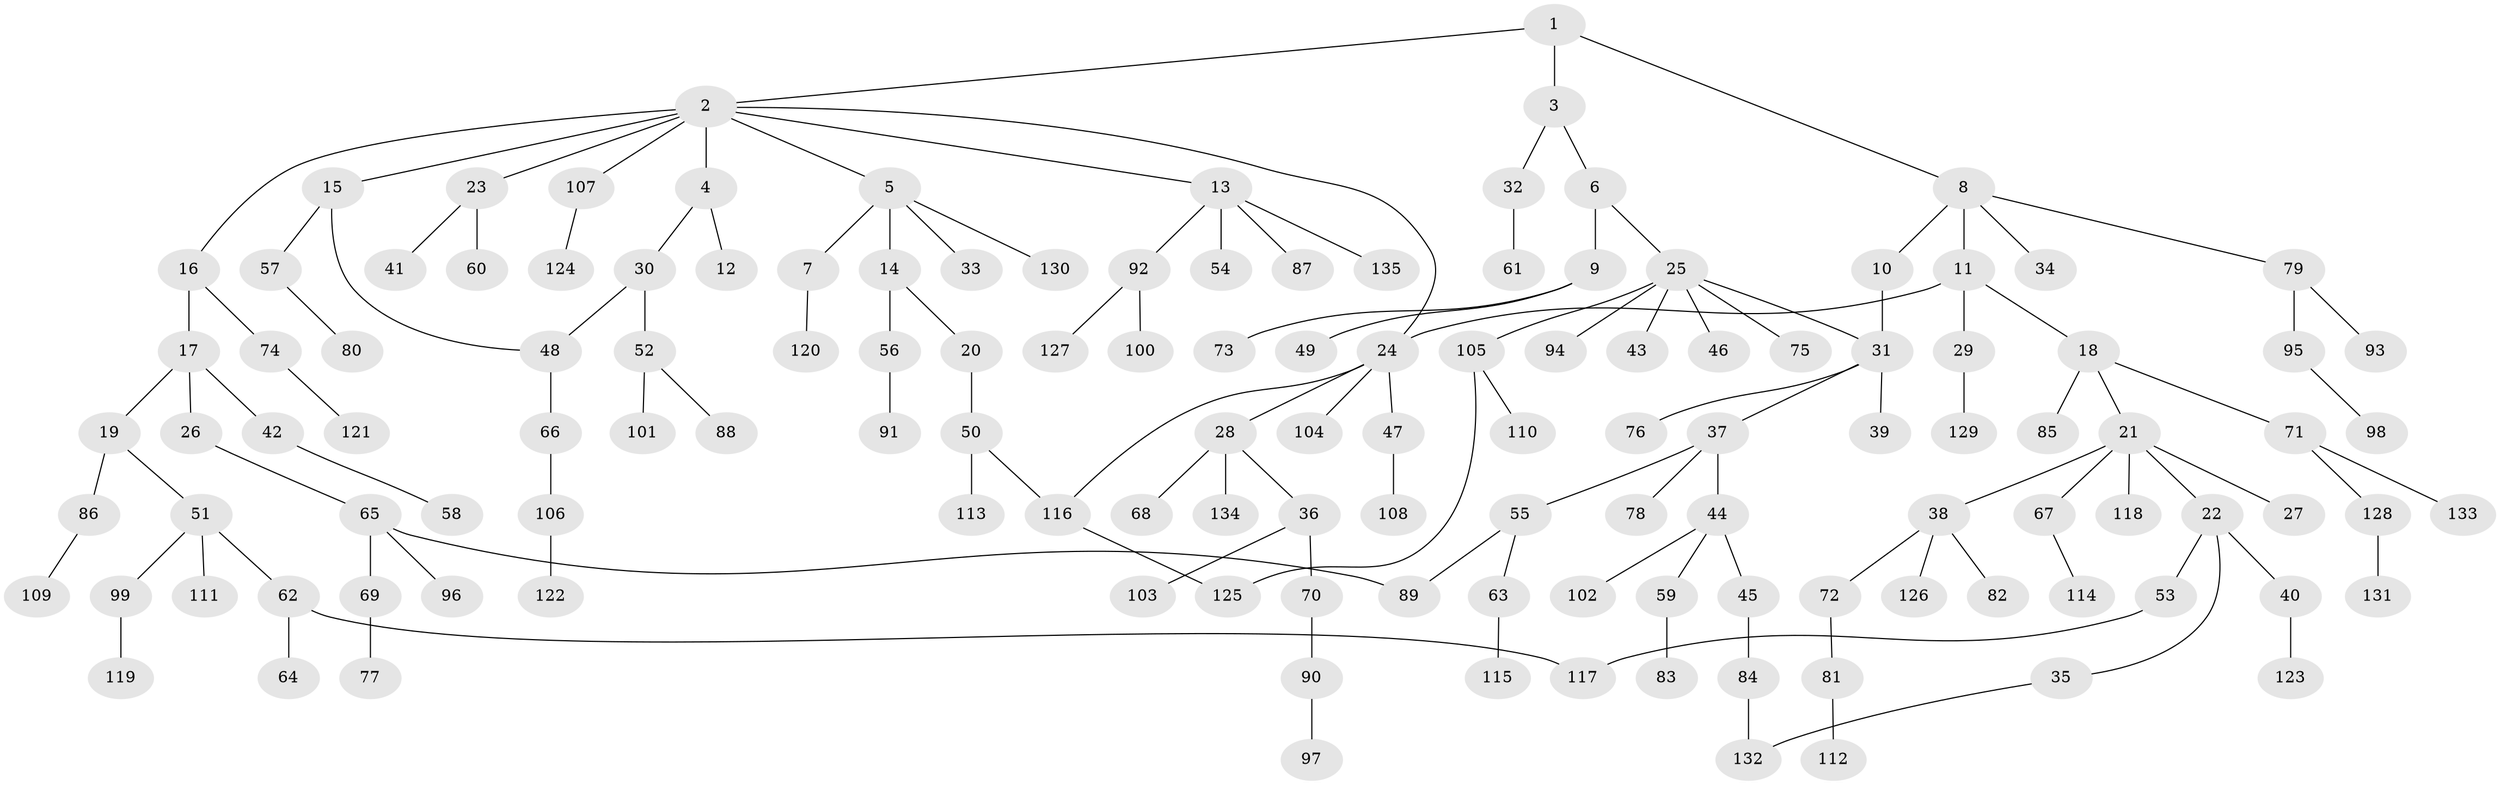 // Generated by graph-tools (version 1.1) at 2025/49/03/09/25 03:49:16]
// undirected, 135 vertices, 142 edges
graph export_dot {
graph [start="1"]
  node [color=gray90,style=filled];
  1;
  2;
  3;
  4;
  5;
  6;
  7;
  8;
  9;
  10;
  11;
  12;
  13;
  14;
  15;
  16;
  17;
  18;
  19;
  20;
  21;
  22;
  23;
  24;
  25;
  26;
  27;
  28;
  29;
  30;
  31;
  32;
  33;
  34;
  35;
  36;
  37;
  38;
  39;
  40;
  41;
  42;
  43;
  44;
  45;
  46;
  47;
  48;
  49;
  50;
  51;
  52;
  53;
  54;
  55;
  56;
  57;
  58;
  59;
  60;
  61;
  62;
  63;
  64;
  65;
  66;
  67;
  68;
  69;
  70;
  71;
  72;
  73;
  74;
  75;
  76;
  77;
  78;
  79;
  80;
  81;
  82;
  83;
  84;
  85;
  86;
  87;
  88;
  89;
  90;
  91;
  92;
  93;
  94;
  95;
  96;
  97;
  98;
  99;
  100;
  101;
  102;
  103;
  104;
  105;
  106;
  107;
  108;
  109;
  110;
  111;
  112;
  113;
  114;
  115;
  116;
  117;
  118;
  119;
  120;
  121;
  122;
  123;
  124;
  125;
  126;
  127;
  128;
  129;
  130;
  131;
  132;
  133;
  134;
  135;
  1 -- 2;
  1 -- 3;
  1 -- 8;
  2 -- 4;
  2 -- 5;
  2 -- 13;
  2 -- 15;
  2 -- 16;
  2 -- 23;
  2 -- 107;
  2 -- 24;
  3 -- 6;
  3 -- 32;
  4 -- 12;
  4 -- 30;
  5 -- 7;
  5 -- 14;
  5 -- 33;
  5 -- 130;
  6 -- 9;
  6 -- 25;
  7 -- 120;
  8 -- 10;
  8 -- 11;
  8 -- 34;
  8 -- 79;
  9 -- 49;
  9 -- 73;
  10 -- 31;
  11 -- 18;
  11 -- 24;
  11 -- 29;
  13 -- 54;
  13 -- 87;
  13 -- 92;
  13 -- 135;
  14 -- 20;
  14 -- 56;
  15 -- 57;
  15 -- 48;
  16 -- 17;
  16 -- 74;
  17 -- 19;
  17 -- 26;
  17 -- 42;
  18 -- 21;
  18 -- 71;
  18 -- 85;
  19 -- 51;
  19 -- 86;
  20 -- 50;
  21 -- 22;
  21 -- 27;
  21 -- 38;
  21 -- 67;
  21 -- 118;
  22 -- 35;
  22 -- 40;
  22 -- 53;
  23 -- 41;
  23 -- 60;
  24 -- 28;
  24 -- 47;
  24 -- 104;
  24 -- 116;
  25 -- 31;
  25 -- 43;
  25 -- 46;
  25 -- 75;
  25 -- 94;
  25 -- 105;
  26 -- 65;
  28 -- 36;
  28 -- 68;
  28 -- 134;
  29 -- 129;
  30 -- 48;
  30 -- 52;
  31 -- 37;
  31 -- 39;
  31 -- 76;
  32 -- 61;
  35 -- 132;
  36 -- 70;
  36 -- 103;
  37 -- 44;
  37 -- 55;
  37 -- 78;
  38 -- 72;
  38 -- 82;
  38 -- 126;
  40 -- 123;
  42 -- 58;
  44 -- 45;
  44 -- 59;
  44 -- 102;
  45 -- 84;
  47 -- 108;
  48 -- 66;
  50 -- 113;
  50 -- 116;
  51 -- 62;
  51 -- 99;
  51 -- 111;
  52 -- 88;
  52 -- 101;
  53 -- 117;
  55 -- 63;
  55 -- 89;
  56 -- 91;
  57 -- 80;
  59 -- 83;
  62 -- 64;
  62 -- 117;
  63 -- 115;
  65 -- 69;
  65 -- 96;
  65 -- 89;
  66 -- 106;
  67 -- 114;
  69 -- 77;
  70 -- 90;
  71 -- 128;
  71 -- 133;
  72 -- 81;
  74 -- 121;
  79 -- 93;
  79 -- 95;
  81 -- 112;
  84 -- 132;
  86 -- 109;
  90 -- 97;
  92 -- 100;
  92 -- 127;
  95 -- 98;
  99 -- 119;
  105 -- 110;
  105 -- 125;
  106 -- 122;
  107 -- 124;
  116 -- 125;
  128 -- 131;
}
